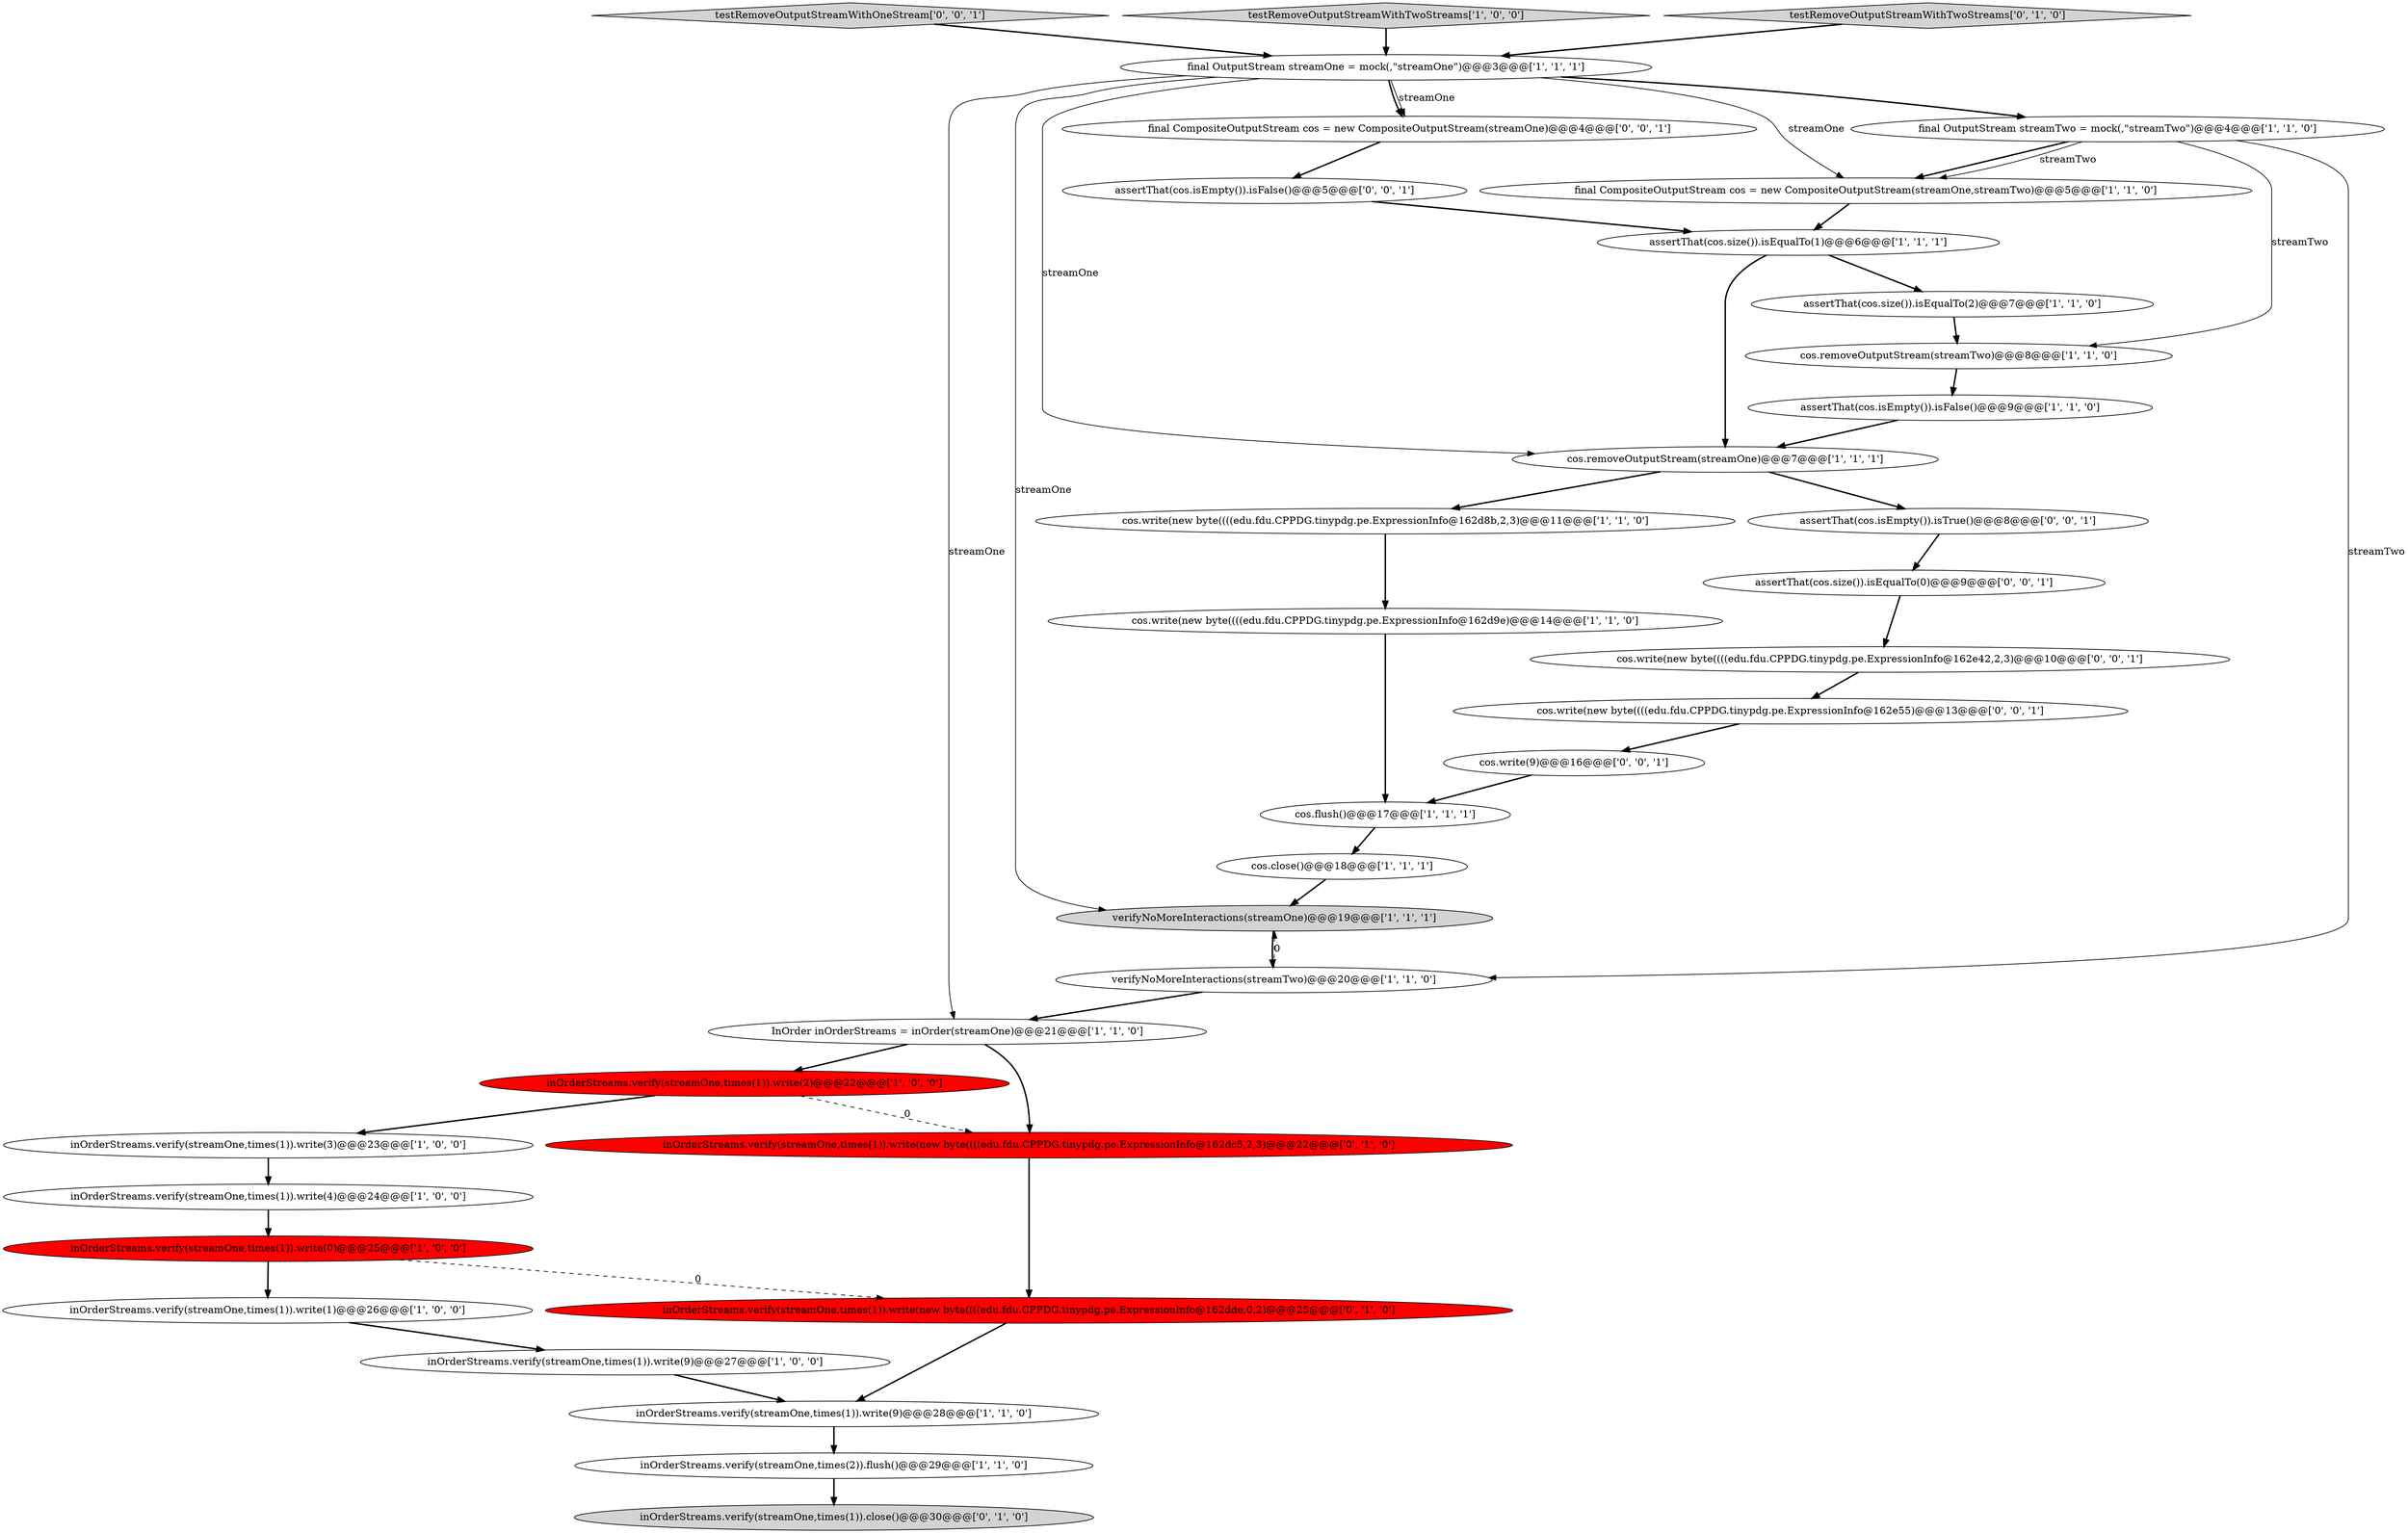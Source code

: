 digraph {
8 [style = filled, label = "verifyNoMoreInteractions(streamOne)@@@19@@@['1', '1', '1']", fillcolor = lightgray, shape = ellipse image = "AAA0AAABBB1BBB"];
26 [style = filled, label = "inOrderStreams.verify(streamOne,times(1)).write(new byte((((edu.fdu.CPPDG.tinypdg.pe.ExpressionInfo@162dde,0,2)@@@25@@@['0', '1', '0']", fillcolor = red, shape = ellipse image = "AAA1AAABBB2BBB"];
14 [style = filled, label = "cos.flush()@@@17@@@['1', '1', '1']", fillcolor = white, shape = ellipse image = "AAA0AAABBB1BBB"];
31 [style = filled, label = "assertThat(cos.isEmpty()).isFalse()@@@5@@@['0', '0', '1']", fillcolor = white, shape = ellipse image = "AAA0AAABBB3BBB"];
2 [style = filled, label = "final OutputStream streamTwo = mock(,\"streamTwo\")@@@4@@@['1', '1', '0']", fillcolor = white, shape = ellipse image = "AAA0AAABBB1BBB"];
28 [style = filled, label = "cos.write(new byte((((edu.fdu.CPPDG.tinypdg.pe.ExpressionInfo@162e55)@@@13@@@['0', '0', '1']", fillcolor = white, shape = ellipse image = "AAA0AAABBB3BBB"];
29 [style = filled, label = "cos.write(9)@@@16@@@['0', '0', '1']", fillcolor = white, shape = ellipse image = "AAA0AAABBB3BBB"];
30 [style = filled, label = "cos.write(new byte((((edu.fdu.CPPDG.tinypdg.pe.ExpressionInfo@162e42,2,3)@@@10@@@['0', '0', '1']", fillcolor = white, shape = ellipse image = "AAA0AAABBB3BBB"];
15 [style = filled, label = "inOrderStreams.verify(streamOne,times(1)).write(0)@@@25@@@['1', '0', '0']", fillcolor = red, shape = ellipse image = "AAA1AAABBB1BBB"];
17 [style = filled, label = "final OutputStream streamOne = mock(,\"streamOne\")@@@3@@@['1', '1', '1']", fillcolor = white, shape = ellipse image = "AAA0AAABBB1BBB"];
18 [style = filled, label = "verifyNoMoreInteractions(streamTwo)@@@20@@@['1', '1', '0']", fillcolor = white, shape = ellipse image = "AAA0AAABBB1BBB"];
32 [style = filled, label = "testRemoveOutputStreamWithOneStream['0', '0', '1']", fillcolor = lightgray, shape = diamond image = "AAA0AAABBB3BBB"];
24 [style = filled, label = "inOrderStreams.verify(streamOne,times(1)).write(new byte((((edu.fdu.CPPDG.tinypdg.pe.ExpressionInfo@162dc5,2,3)@@@22@@@['0', '1', '0']", fillcolor = red, shape = ellipse image = "AAA1AAABBB2BBB"];
4 [style = filled, label = "inOrderStreams.verify(streamOne,times(1)).write(9)@@@28@@@['1', '1', '0']", fillcolor = white, shape = ellipse image = "AAA0AAABBB1BBB"];
21 [style = filled, label = "cos.write(new byte((((edu.fdu.CPPDG.tinypdg.pe.ExpressionInfo@162d8b,2,3)@@@11@@@['1', '1', '0']", fillcolor = white, shape = ellipse image = "AAA0AAABBB1BBB"];
9 [style = filled, label = "inOrderStreams.verify(streamOne,times(1)).write(2)@@@22@@@['1', '0', '0']", fillcolor = red, shape = ellipse image = "AAA1AAABBB1BBB"];
7 [style = filled, label = "inOrderStreams.verify(streamOne,times(1)).write(1)@@@26@@@['1', '0', '0']", fillcolor = white, shape = ellipse image = "AAA0AAABBB1BBB"];
22 [style = filled, label = "cos.write(new byte((((edu.fdu.CPPDG.tinypdg.pe.ExpressionInfo@162d9e)@@@14@@@['1', '1', '0']", fillcolor = white, shape = ellipse image = "AAA0AAABBB1BBB"];
13 [style = filled, label = "assertThat(cos.size()).isEqualTo(2)@@@7@@@['1', '1', '0']", fillcolor = white, shape = ellipse image = "AAA0AAABBB1BBB"];
0 [style = filled, label = "assertThat(cos.isEmpty()).isFalse()@@@9@@@['1', '1', '0']", fillcolor = white, shape = ellipse image = "AAA0AAABBB1BBB"];
35 [style = filled, label = "assertThat(cos.isEmpty()).isTrue()@@@8@@@['0', '0', '1']", fillcolor = white, shape = ellipse image = "AAA0AAABBB3BBB"];
33 [style = filled, label = "assertThat(cos.size()).isEqualTo(0)@@@9@@@['0', '0', '1']", fillcolor = white, shape = ellipse image = "AAA0AAABBB3BBB"];
34 [style = filled, label = "final CompositeOutputStream cos = new CompositeOutputStream(streamOne)@@@4@@@['0', '0', '1']", fillcolor = white, shape = ellipse image = "AAA0AAABBB3BBB"];
10 [style = filled, label = "inOrderStreams.verify(streamOne,times(1)).write(9)@@@27@@@['1', '0', '0']", fillcolor = white, shape = ellipse image = "AAA0AAABBB1BBB"];
19 [style = filled, label = "InOrder inOrderStreams = inOrder(streamOne)@@@21@@@['1', '1', '0']", fillcolor = white, shape = ellipse image = "AAA0AAABBB1BBB"];
23 [style = filled, label = "inOrderStreams.verify(streamOne,times(2)).flush()@@@29@@@['1', '1', '0']", fillcolor = white, shape = ellipse image = "AAA0AAABBB1BBB"];
5 [style = filled, label = "cos.close()@@@18@@@['1', '1', '1']", fillcolor = white, shape = ellipse image = "AAA0AAABBB1BBB"];
11 [style = filled, label = "testRemoveOutputStreamWithTwoStreams['1', '0', '0']", fillcolor = lightgray, shape = diamond image = "AAA0AAABBB1BBB"];
3 [style = filled, label = "inOrderStreams.verify(streamOne,times(1)).write(4)@@@24@@@['1', '0', '0']", fillcolor = white, shape = ellipse image = "AAA0AAABBB1BBB"];
12 [style = filled, label = "cos.removeOutputStream(streamOne)@@@7@@@['1', '1', '1']", fillcolor = white, shape = ellipse image = "AAA0AAABBB1BBB"];
1 [style = filled, label = "final CompositeOutputStream cos = new CompositeOutputStream(streamOne,streamTwo)@@@5@@@['1', '1', '0']", fillcolor = white, shape = ellipse image = "AAA0AAABBB1BBB"];
27 [style = filled, label = "inOrderStreams.verify(streamOne,times(1)).close()@@@30@@@['0', '1', '0']", fillcolor = lightgray, shape = ellipse image = "AAA0AAABBB2BBB"];
6 [style = filled, label = "cos.removeOutputStream(streamTwo)@@@8@@@['1', '1', '0']", fillcolor = white, shape = ellipse image = "AAA0AAABBB1BBB"];
25 [style = filled, label = "testRemoveOutputStreamWithTwoStreams['0', '1', '0']", fillcolor = lightgray, shape = diamond image = "AAA0AAABBB2BBB"];
16 [style = filled, label = "inOrderStreams.verify(streamOne,times(1)).write(3)@@@23@@@['1', '0', '0']", fillcolor = white, shape = ellipse image = "AAA0AAABBB1BBB"];
20 [style = filled, label = "assertThat(cos.size()).isEqualTo(1)@@@6@@@['1', '1', '1']", fillcolor = white, shape = ellipse image = "AAA0AAABBB1BBB"];
16->3 [style = bold, label=""];
28->29 [style = bold, label=""];
5->8 [style = bold, label=""];
17->1 [style = solid, label="streamOne"];
20->13 [style = bold, label=""];
17->8 [style = solid, label="streamOne"];
15->7 [style = bold, label=""];
23->27 [style = bold, label=""];
18->8 [style = dashed, label="0"];
9->24 [style = dashed, label="0"];
7->10 [style = bold, label=""];
12->21 [style = bold, label=""];
2->1 [style = bold, label=""];
8->18 [style = bold, label=""];
0->12 [style = bold, label=""];
35->33 [style = bold, label=""];
18->19 [style = bold, label=""];
1->20 [style = bold, label=""];
2->6 [style = solid, label="streamTwo"];
34->31 [style = bold, label=""];
6->0 [style = bold, label=""];
3->15 [style = bold, label=""];
12->35 [style = bold, label=""];
17->19 [style = solid, label="streamOne"];
26->4 [style = bold, label=""];
25->17 [style = bold, label=""];
9->16 [style = bold, label=""];
17->12 [style = solid, label="streamOne"];
19->24 [style = bold, label=""];
2->18 [style = solid, label="streamTwo"];
24->26 [style = bold, label=""];
17->34 [style = solid, label="streamOne"];
17->34 [style = bold, label=""];
30->28 [style = bold, label=""];
17->2 [style = bold, label=""];
19->9 [style = bold, label=""];
21->22 [style = bold, label=""];
20->12 [style = bold, label=""];
29->14 [style = bold, label=""];
10->4 [style = bold, label=""];
33->30 [style = bold, label=""];
2->1 [style = solid, label="streamTwo"];
15->26 [style = dashed, label="0"];
11->17 [style = bold, label=""];
13->6 [style = bold, label=""];
31->20 [style = bold, label=""];
22->14 [style = bold, label=""];
32->17 [style = bold, label=""];
4->23 [style = bold, label=""];
14->5 [style = bold, label=""];
}
